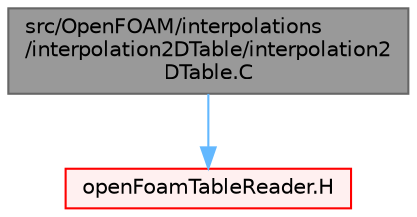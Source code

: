 digraph "src/OpenFOAM/interpolations/interpolation2DTable/interpolation2DTable.C"
{
 // LATEX_PDF_SIZE
  bgcolor="transparent";
  edge [fontname=Helvetica,fontsize=10,labelfontname=Helvetica,labelfontsize=10];
  node [fontname=Helvetica,fontsize=10,shape=box,height=0.2,width=0.4];
  Node1 [id="Node000001",label="src/OpenFOAM/interpolations\l/interpolation2DTable/interpolation2\lDTable.C",height=0.2,width=0.4,color="gray40", fillcolor="grey60", style="filled", fontcolor="black",tooltip=" "];
  Node1 -> Node2 [id="edge1_Node000001_Node000002",color="steelblue1",style="solid",tooltip=" "];
  Node2 [id="Node000002",label="openFoamTableReader.H",height=0.2,width=0.4,color="red", fillcolor="#FFF0F0", style="filled",URL="$openFoamTableReader_8H.html",tooltip=" "];
}

